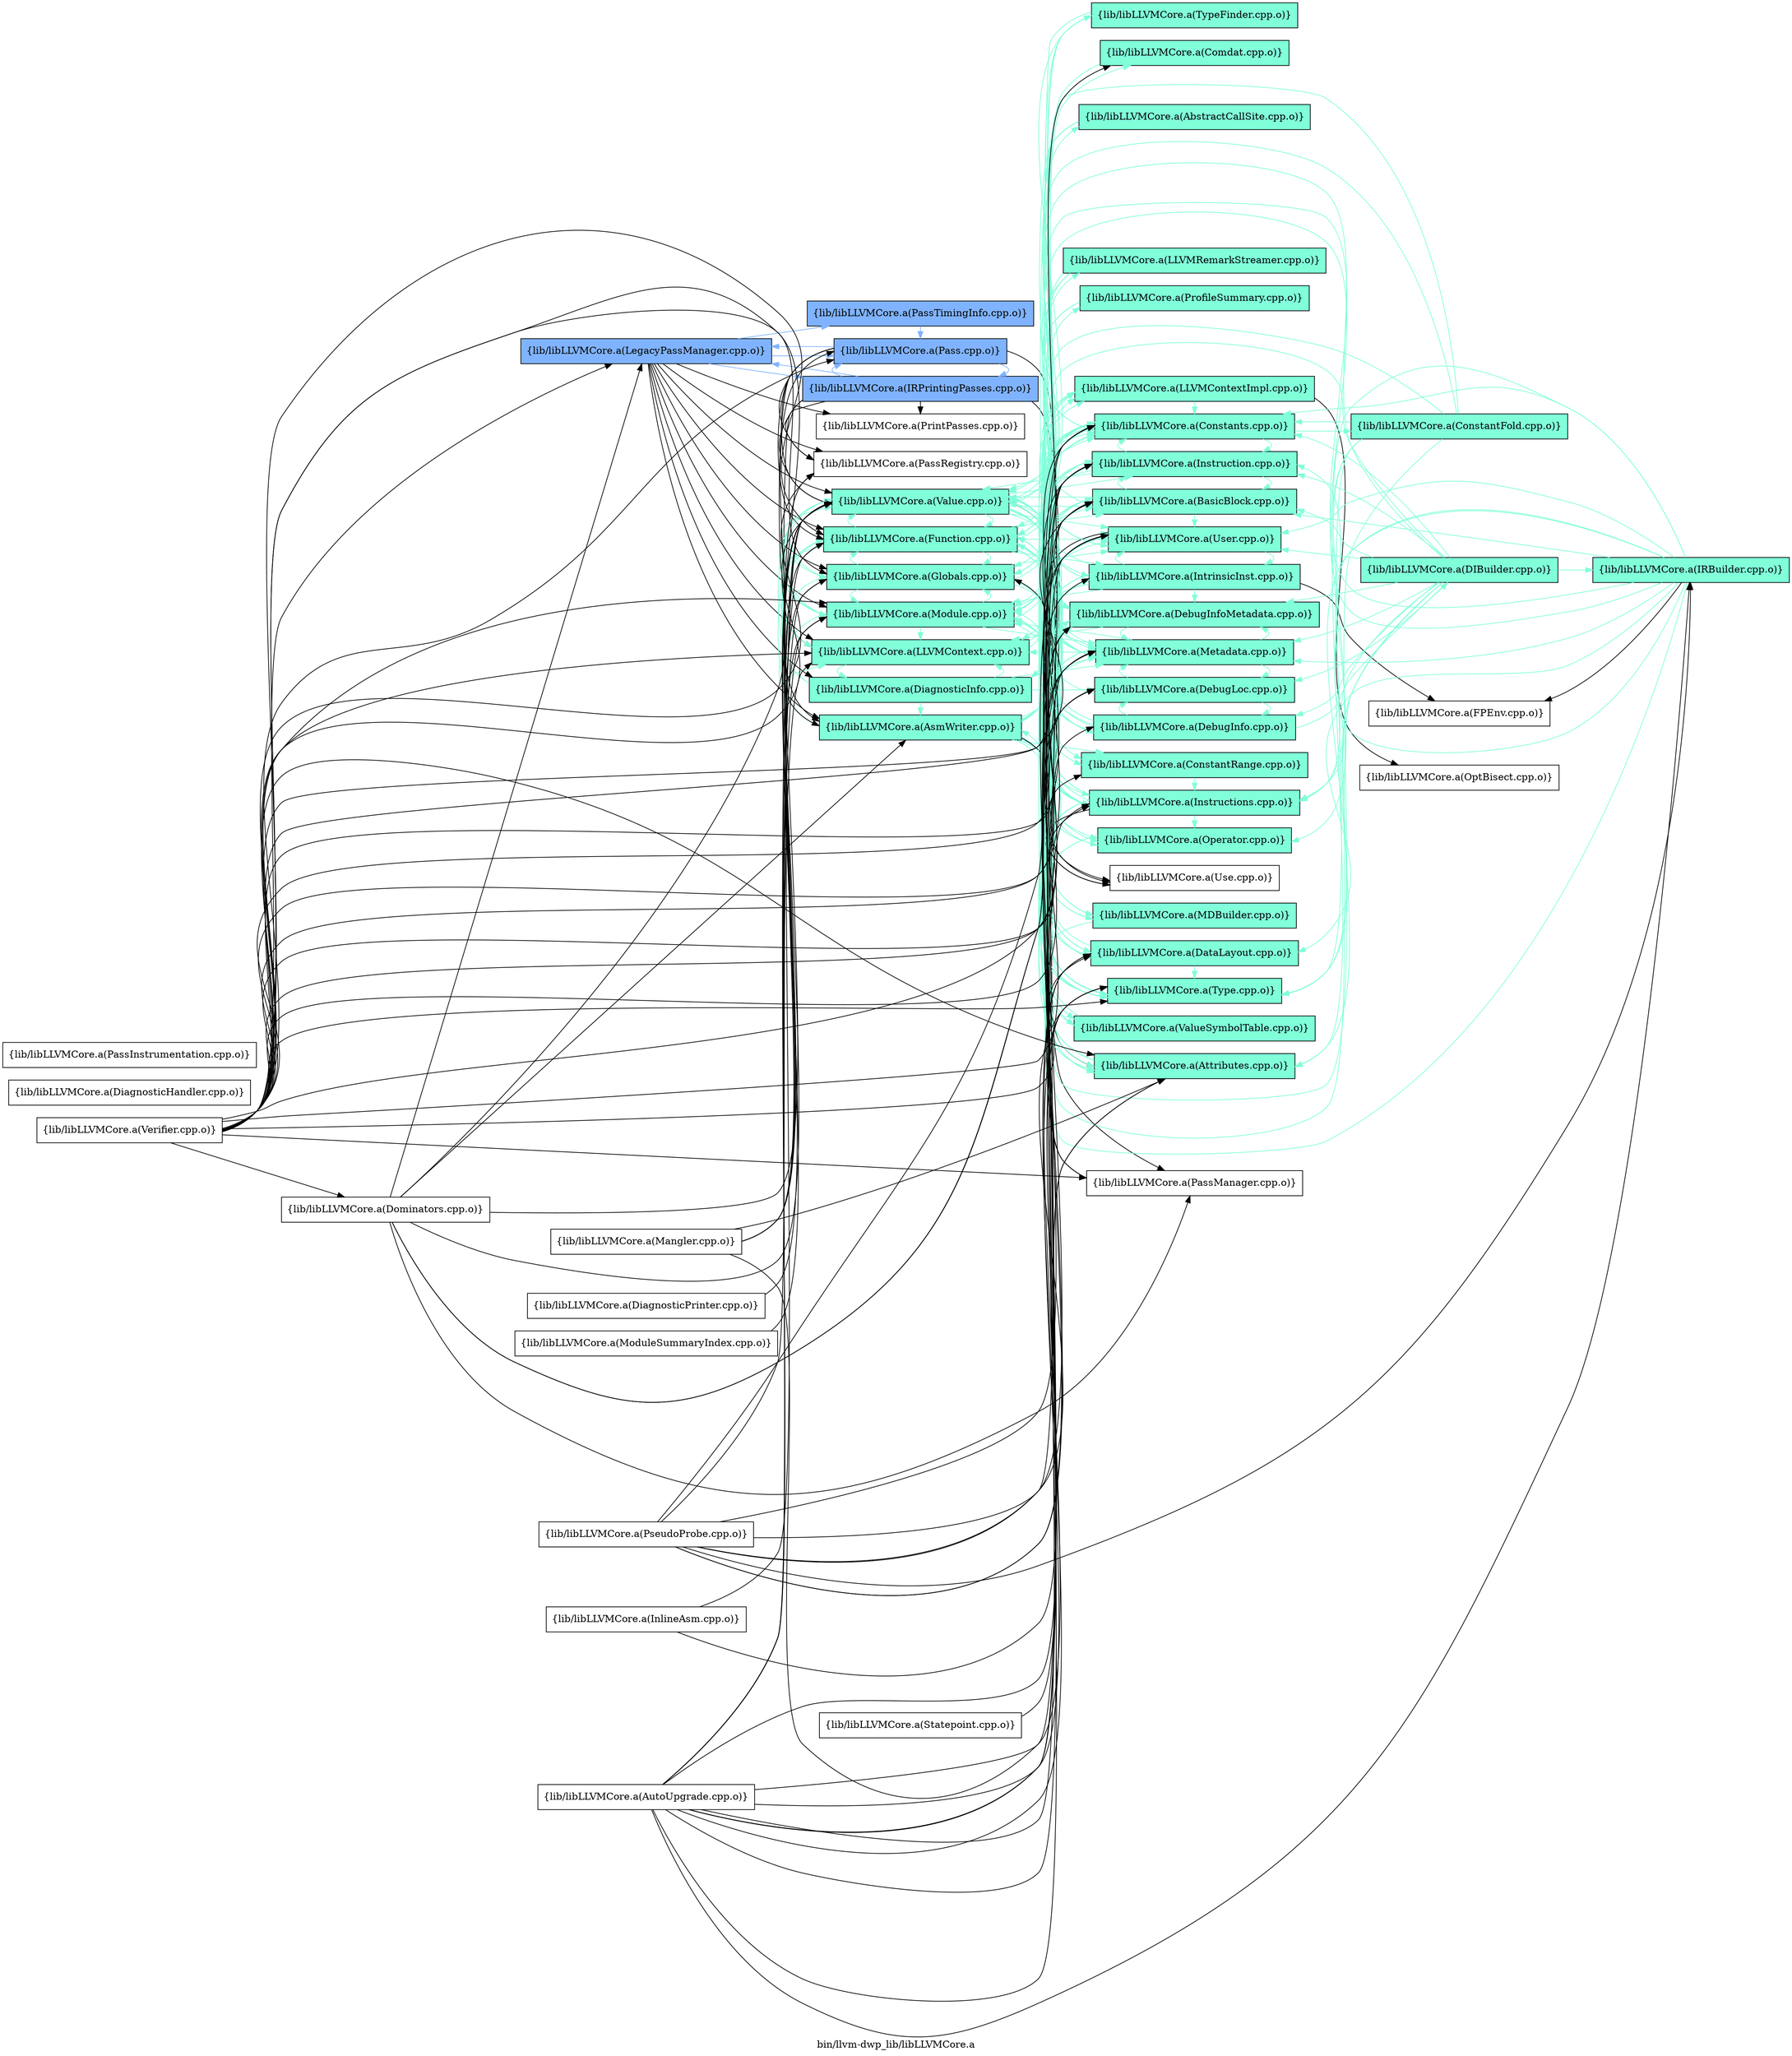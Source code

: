 digraph "bin/llvm-dwp_lib/libLLVMCore.a" {
	label="bin/llvm-dwp_lib/libLLVMCore.a";
	rankdir=LR;
	{ rank=same; Node0x557914d91188;  }
	{ rank=same; Node0x557914d81788; Node0x557914d81dc8; Node0x557914d80388; Node0x557914d7f618; Node0x557914d7e538; Node0x557914d7fe38; Node0x557914d8e4d8; Node0x557914d8e3e8; Node0x557914d8f5b8; Node0x557914d81198; Node0x557914d81878; Node0x557914d8cb38;  }
	{ rank=same; Node0x557914d814b8; Node0x557914d806f8; Node0x557914d8d3a8; Node0x557914d8eca8; Node0x557914d8e528; Node0x557914d81008; Node0x557914d875e8; Node0x557914d86d78; Node0x557914d866e8; Node0x557914d8f0b8; Node0x557914d8d2b8; Node0x557914d8af68; Node0x557914d8ac98; Node0x557914d8b378; Node0x557914d8c598; Node0x557914d82a48; Node0x557914d82548; Node0x557914d81558; Node0x557914d8d218; Node0x557914d8c958; Node0x557914d90b48; Node0x557914d8fce8; Node0x557914d91e58; Node0x557914d847f8; Node0x557914d80888;  }
	{ rank=same; Node0x557914d8e028; Node0x557914d7ebc8; Node0x557914d90738; Node0x557914d90698;  }

	Node0x557914d91188 [shape=record,shape=box,group=2,style=filled,fillcolor="0.600000 0.5 1",label="{lib/libLLVMCore.a(LegacyPassManager.cpp.o)}"];
	Node0x557914d91188 -> Node0x557914d81788;
	Node0x557914d91188 -> Node0x557914d81dc8;
	Node0x557914d91188 -> Node0x557914d80388;
	Node0x557914d91188 -> Node0x557914d7f618;
	Node0x557914d91188 -> Node0x557914d7e538[color="0.600000 0.5 1"];
	Node0x557914d91188 -> Node0x557914d7fe38;
	Node0x557914d91188 -> Node0x557914d8e4d8;
	Node0x557914d91188 -> Node0x557914d8e3e8[color="0.600000 0.5 1"];
	Node0x557914d91188 -> Node0x557914d8f5b8;
	Node0x557914d91188 -> Node0x557914d81198[color="0.600000 0.5 1"];
	Node0x557914d91188 -> Node0x557914d81878;
	Node0x557914d91188 -> Node0x557914d8cb38;
	Node0x557914d8e4d8 [shape=record,shape=box,group=1,style=filled,fillcolor="0.450000 0.5 1",label="{lib/libLLVMCore.a(Module.cpp.o)}"];
	Node0x557914d8e4d8 -> Node0x557914d8d3a8[color="0.450000 0.5 1"];
	Node0x557914d8e4d8 -> Node0x557914d8e528[color="0.450000 0.5 1"];
	Node0x557914d8e4d8 -> Node0x557914d81558[color="0.450000 0.5 1"];
	Node0x557914d8e4d8 -> Node0x557914d80388[color="0.450000 0.5 1"];
	Node0x557914d8e4d8 -> Node0x557914d7f618[color="0.450000 0.5 1"];
	Node0x557914d8e4d8 -> Node0x557914d7fe38[color="0.450000 0.5 1"];
	Node0x557914d8e4d8 -> Node0x557914d8f0b8[color="0.450000 0.5 1"];
	Node0x557914d8e4d8 -> Node0x557914d847f8[color="0.450000 0.5 1"];
	Node0x557914d8e4d8 -> Node0x557914d8af68[color="0.450000 0.5 1"];
	Node0x557914d8e4d8 -> Node0x557914d8ac98[color="0.450000 0.5 1"];
	Node0x557914d8e4d8 -> Node0x557914d8c598[color="0.450000 0.5 1"];
	Node0x557914d8e4d8 -> Node0x557914d8cb38[color="0.450000 0.5 1"];
	Node0x557914d8e4d8 -> Node0x557914d8c958[color="0.450000 0.5 1"];
	Node0x557914d8e3e8 [shape=record,shape=box,group=2,style=filled,fillcolor="0.600000 0.5 1",label="{lib/libLLVMCore.a(Pass.cpp.o)}"];
	Node0x557914d8e3e8 -> Node0x557914d814b8;
	Node0x557914d8e3e8 -> Node0x557914d80388;
	Node0x557914d8e3e8 -> Node0x557914d7e538[color="0.600000 0.5 1"];
	Node0x557914d8e3e8 -> Node0x557914d7fe38;
	Node0x557914d8e3e8 -> Node0x557914d91188[color="0.600000 0.5 1"];
	Node0x557914d8e3e8 -> Node0x557914d8f5b8;
	Node0x557914d8e3e8 -> Node0x557914d8cb38;
	Node0x557914d8cb38 [shape=record,shape=box,group=1,style=filled,fillcolor="0.450000 0.5 1",label="{lib/libLLVMCore.a(Value.cpp.o)}"];
	Node0x557914d8cb38 -> Node0x557914d814b8[color="0.450000 0.5 1"];
	Node0x557914d8cb38 -> Node0x557914d806f8[color="0.450000 0.5 1"];
	Node0x557914d8cb38 -> Node0x557914d8e528[color="0.450000 0.5 1"];
	Node0x557914d8cb38 -> Node0x557914d81558[color="0.450000 0.5 1"];
	Node0x557914d8cb38 -> Node0x557914d80888[color="0.450000 0.5 1"];
	Node0x557914d8cb38 -> Node0x557914d80388[color="0.450000 0.5 1"];
	Node0x557914d8cb38 -> Node0x557914d7f618[color="0.450000 0.5 1"];
	Node0x557914d8cb38 -> Node0x557914d875e8[color="0.450000 0.5 1"];
	Node0x557914d8cb38 -> Node0x557914d86d78[color="0.450000 0.5 1"];
	Node0x557914d8cb38 -> Node0x557914d866e8[color="0.450000 0.5 1"];
	Node0x557914d8cb38 -> Node0x557914d7fe38[color="0.450000 0.5 1"];
	Node0x557914d8cb38 -> Node0x557914d8fce8[color="0.450000 0.5 1"];
	Node0x557914d8cb38 -> Node0x557914d8f0b8[color="0.450000 0.5 1"];
	Node0x557914d8cb38 -> Node0x557914d8d2b8[color="0.450000 0.5 1"];
	Node0x557914d8cb38 -> Node0x557914d8af68[color="0.450000 0.5 1"];
	Node0x557914d8cb38 -> Node0x557914d8b378;
	Node0x557914d8cb38 -> Node0x557914d8c598[color="0.450000 0.5 1"];
	Node0x557914d8cb38 -> Node0x557914d8c958[color="0.450000 0.5 1"];
	Node0x557914d814b8 [shape=record,shape=box,group=1,style=filled,fillcolor="0.450000 0.5 1",label="{lib/libLLVMCore.a(Attributes.cpp.o)}"];
	Node0x557914d814b8 -> Node0x557914d81788[color="0.450000 0.5 1"];
	Node0x557914d814b8 -> Node0x557914d80388[color="0.450000 0.5 1"];
	Node0x557914d8e528 [shape=record,shape=box,group=1,style=filled,fillcolor="0.450000 0.5 1",label="{lib/libLLVMCore.a(Constants.cpp.o)}"];
	Node0x557914d8e528 -> Node0x557914d8e028[color="0.450000 0.5 1"];
	Node0x557914d8e528 -> Node0x557914d80388[color="0.450000 0.5 1"];
	Node0x557914d8e528 -> Node0x557914d7f618[color="0.450000 0.5 1"];
	Node0x557914d8e528 -> Node0x557914d875e8[color="0.450000 0.5 1"];
	Node0x557914d8e528 -> Node0x557914d86d78[color="0.450000 0.5 1"];
	Node0x557914d8e528 -> Node0x557914d8d2b8[color="0.450000 0.5 1"];
	Node0x557914d8e528 -> Node0x557914d8af68[color="0.450000 0.5 1"];
	Node0x557914d8e528 -> Node0x557914d8c598[color="0.450000 0.5 1"];
	Node0x557914d8e528 -> Node0x557914d8cb38[color="0.450000 0.5 1"];
	Node0x557914d8d5d8 [shape=record,shape=box,group=0,label="{lib/libLLVMCore.a(Mangler.cpp.o)}"];
	Node0x557914d8d5d8 -> Node0x557914d814b8;
	Node0x557914d8d5d8 -> Node0x557914d81558;
	Node0x557914d8d5d8 -> Node0x557914d80388;
	Node0x557914d8d5d8 -> Node0x557914d7f618;
	Node0x557914d8d5d8 -> Node0x557914d8e4d8;
	Node0x557914d8d5d8 -> Node0x557914d8cb38;
	Node0x557914d8f0b8 [shape=record,shape=box,group=1,style=filled,fillcolor="0.450000 0.5 1",label="{lib/libLLVMCore.a(Metadata.cpp.o)}"];
	Node0x557914d8f0b8 -> Node0x557914d8eca8[color="0.450000 0.5 1"];
	Node0x557914d8f0b8 -> Node0x557914d8e528[color="0.450000 0.5 1"];
	Node0x557914d8f0b8 -> Node0x557914d81008[color="0.450000 0.5 1"];
	Node0x557914d8f0b8 -> Node0x557914d82a48[color="0.450000 0.5 1"];
	Node0x557914d8f0b8 -> Node0x557914d7fe38[color="0.450000 0.5 1"];
	Node0x557914d8f0b8 -> Node0x557914d8fce8[color="0.450000 0.5 1"];
	Node0x557914d8f0b8 -> Node0x557914d8e4d8[color="0.450000 0.5 1"];
	Node0x557914d8f0b8 -> Node0x557914d8af68[color="0.450000 0.5 1"];
	Node0x557914d8f0b8 -> Node0x557914d8cb38[color="0.450000 0.5 1"];
	Node0x557914d81558 [shape=record,shape=box,group=1,style=filled,fillcolor="0.450000 0.5 1",label="{lib/libLLVMCore.a(DataLayout.cpp.o)}"];
	Node0x557914d81558 -> Node0x557914d7f618[color="0.450000 0.5 1"];
	Node0x557914d81558 -> Node0x557914d8e4d8[color="0.450000 0.5 1"];
	Node0x557914d81558 -> Node0x557914d8af68[color="0.450000 0.5 1"];
	Node0x557914d81dc8 [shape=record,shape=box,group=1,style=filled,fillcolor="0.450000 0.5 1",label="{lib/libLLVMCore.a(DiagnosticInfo.cpp.o)}"];
	Node0x557914d81dc8 -> Node0x557914d81788[color="0.450000 0.5 1"];
	Node0x557914d81dc8 -> Node0x557914d82a48[color="0.450000 0.5 1"];
	Node0x557914d81dc8 -> Node0x557914d80388[color="0.450000 0.5 1"];
	Node0x557914d81dc8 -> Node0x557914d875e8[color="0.450000 0.5 1"];
	Node0x557914d81dc8 -> Node0x557914d7fe38[color="0.450000 0.5 1"];
	Node0x557914d81dc8 -> Node0x557914d8f0b8[color="0.450000 0.5 1"];
	Node0x557914d81dc8 -> Node0x557914d8cb38[color="0.450000 0.5 1"];
	Node0x557914d80388 [shape=record,shape=box,group=1,style=filled,fillcolor="0.450000 0.5 1",label="{lib/libLLVMCore.a(Function.cpp.o)}"];
	Node0x557914d80388 -> Node0x557914d82548[color="0.450000 0.5 1"];
	Node0x557914d80388 -> Node0x557914d814b8[color="0.450000 0.5 1"];
	Node0x557914d80388 -> Node0x557914d806f8[color="0.450000 0.5 1"];
	Node0x557914d80388 -> Node0x557914d8e528[color="0.450000 0.5 1"];
	Node0x557914d80388 -> Node0x557914d81558[color="0.450000 0.5 1"];
	Node0x557914d80388 -> Node0x557914d7f618[color="0.450000 0.5 1"];
	Node0x557914d80388 -> Node0x557914d86d78[color="0.450000 0.5 1"];
	Node0x557914d80388 -> Node0x557914d866e8[color="0.450000 0.5 1"];
	Node0x557914d80388 -> Node0x557914d7fe38[color="0.450000 0.5 1"];
	Node0x557914d80388 -> Node0x557914d8d218[color="0.450000 0.5 1"];
	Node0x557914d80388 -> Node0x557914d8f0b8[color="0.450000 0.5 1"];
	Node0x557914d80388 -> Node0x557914d8e4d8[color="0.450000 0.5 1"];
	Node0x557914d80388 -> Node0x557914d8af68[color="0.450000 0.5 1"];
	Node0x557914d80388 -> Node0x557914d8c598[color="0.450000 0.5 1"];
	Node0x557914d80388 -> Node0x557914d8cb38[color="0.450000 0.5 1"];
	Node0x557914d80388 -> Node0x557914d8c958[color="0.450000 0.5 1"];
	Node0x557914d7f618 [shape=record,shape=box,group=1,style=filled,fillcolor="0.450000 0.5 1",label="{lib/libLLVMCore.a(Globals.cpp.o)}"];
	Node0x557914d7f618 -> Node0x557914d8eca8[color="0.450000 0.5 1"];
	Node0x557914d7f618 -> Node0x557914d8e528[color="0.450000 0.5 1"];
	Node0x557914d7f618 -> Node0x557914d80388[color="0.450000 0.5 1"];
	Node0x557914d7f618 -> Node0x557914d8f0b8[color="0.450000 0.5 1"];
	Node0x557914d7f618 -> Node0x557914d8e4d8[color="0.450000 0.5 1"];
	Node0x557914d7f618 -> Node0x557914d8af68[color="0.450000 0.5 1"];
	Node0x557914d7f618 -> Node0x557914d8c598[color="0.450000 0.5 1"];
	Node0x557914d7f618 -> Node0x557914d8cb38[color="0.450000 0.5 1"];
	Node0x557914d7f2f8 [shape=record,shape=box,group=1,style=filled,fillcolor="0.450000 0.5 1",label="{lib/libLLVMCore.a(IRBuilder.cpp.o)}"];
	Node0x557914d7f2f8 -> Node0x557914d814b8[color="0.450000 0.5 1"];
	Node0x557914d7f2f8 -> Node0x557914d806f8[color="0.450000 0.5 1"];
	Node0x557914d7f2f8 -> Node0x557914d8e528[color="0.450000 0.5 1"];
	Node0x557914d7f2f8 -> Node0x557914d81558[color="0.450000 0.5 1"];
	Node0x557914d7f2f8 -> Node0x557914d80388[color="0.450000 0.5 1"];
	Node0x557914d7f2f8 -> Node0x557914d7f618[color="0.450000 0.5 1"];
	Node0x557914d7f2f8 -> Node0x557914d7ebc8;
	Node0x557914d7f2f8 -> Node0x557914d875e8[color="0.450000 0.5 1"];
	Node0x557914d7f2f8 -> Node0x557914d86d78[color="0.450000 0.5 1"];
	Node0x557914d7f2f8 -> Node0x557914d8f0b8[color="0.450000 0.5 1"];
	Node0x557914d7f2f8 -> Node0x557914d8af68[color="0.450000 0.5 1"];
	Node0x557914d7f2f8 -> Node0x557914d8c598[color="0.450000 0.5 1"];
	Node0x557914d7f2f8 -> Node0x557914d8cb38[color="0.450000 0.5 1"];
	Node0x557914d87d68 [shape=record,shape=box,group=0,label="{lib/libLLVMCore.a(InlineAsm.cpp.o)}"];
	Node0x557914d87d68 -> Node0x557914d8af68;
	Node0x557914d87d68 -> Node0x557914d8cb38;
	Node0x557914d875e8 [shape=record,shape=box,group=1,style=filled,fillcolor="0.450000 0.5 1",label="{lib/libLLVMCore.a(Instruction.cpp.o)}"];
	Node0x557914d875e8 -> Node0x557914d814b8[color="0.450000 0.5 1"];
	Node0x557914d875e8 -> Node0x557914d806f8[color="0.450000 0.5 1"];
	Node0x557914d875e8 -> Node0x557914d8e528[color="0.450000 0.5 1"];
	Node0x557914d875e8 -> Node0x557914d86d78[color="0.450000 0.5 1"];
	Node0x557914d875e8 -> Node0x557914d8f0b8[color="0.450000 0.5 1"];
	Node0x557914d875e8 -> Node0x557914d8c598[color="0.450000 0.5 1"];
	Node0x557914d875e8 -> Node0x557914d8cb38[color="0.450000 0.5 1"];
	Node0x557914d86d78 [shape=record,shape=box,group=1,style=filled,fillcolor="0.450000 0.5 1",label="{lib/libLLVMCore.a(Instructions.cpp.o)}"];
	Node0x557914d86d78 -> Node0x557914d814b8[color="0.450000 0.5 1"];
	Node0x557914d86d78 -> Node0x557914d806f8[color="0.450000 0.5 1"];
	Node0x557914d86d78 -> Node0x557914d8e528[color="0.450000 0.5 1"];
	Node0x557914d86d78 -> Node0x557914d81558[color="0.450000 0.5 1"];
	Node0x557914d86d78 -> Node0x557914d80388[color="0.450000 0.5 1"];
	Node0x557914d86d78 -> Node0x557914d875e8[color="0.450000 0.5 1"];
	Node0x557914d86d78 -> Node0x557914d8fce8[color="0.450000 0.5 1"];
	Node0x557914d86d78 -> Node0x557914d8d218[color="0.450000 0.5 1"];
	Node0x557914d86d78 -> Node0x557914d8f0b8[color="0.450000 0.5 1"];
	Node0x557914d86d78 -> Node0x557914d8e4d8[color="0.450000 0.5 1"];
	Node0x557914d86d78 -> Node0x557914d8d2b8[color="0.450000 0.5 1"];
	Node0x557914d86d78 -> Node0x557914d8af68[color="0.450000 0.5 1"];
	Node0x557914d86d78 -> Node0x557914d8b378;
	Node0x557914d86d78 -> Node0x557914d8c598[color="0.450000 0.5 1"];
	Node0x557914d86d78 -> Node0x557914d8cb38[color="0.450000 0.5 1"];
	Node0x557914d7fe38 [shape=record,shape=box,group=1,style=filled,fillcolor="0.450000 0.5 1",label="{lib/libLLVMCore.a(LLVMContext.cpp.o)}"];
	Node0x557914d7fe38 -> Node0x557914d81dc8[color="0.450000 0.5 1"];
	Node0x557914d7fe38 -> Node0x557914d8fce8[color="0.450000 0.5 1"];
	Node0x557914d7fe38 -> Node0x557914d91e58[color="0.450000 0.5 1"];
	Node0x557914d8af68 [shape=record,shape=box,group=1,style=filled,fillcolor="0.450000 0.5 1",label="{lib/libLLVMCore.a(Type.cpp.o)}"];
	Node0x557914d8af68 -> Node0x557914d8e528[color="0.450000 0.5 1"];
	Node0x557914d8c598 [shape=record,shape=box,group=1,style=filled,fillcolor="0.450000 0.5 1",label="{lib/libLLVMCore.a(User.cpp.o)}"];
	Node0x557914d8c598 -> Node0x557914d866e8[color="0.450000 0.5 1"];
	Node0x557914d8c598 -> Node0x557914d8b378;
	Node0x557914d806f8 [shape=record,shape=box,group=1,style=filled,fillcolor="0.450000 0.5 1",label="{lib/libLLVMCore.a(BasicBlock.cpp.o)}"];
	Node0x557914d806f8 -> Node0x557914d8e528[color="0.450000 0.5 1"];
	Node0x557914d806f8 -> Node0x557914d875e8[color="0.450000 0.5 1"];
	Node0x557914d806f8 -> Node0x557914d86d78[color="0.450000 0.5 1"];
	Node0x557914d806f8 -> Node0x557914d8f0b8[color="0.450000 0.5 1"];
	Node0x557914d806f8 -> Node0x557914d8af68[color="0.450000 0.5 1"];
	Node0x557914d806f8 -> Node0x557914d8c598[color="0.450000 0.5 1"];
	Node0x557914d806f8 -> Node0x557914d8cb38[color="0.450000 0.5 1"];
	Node0x557914d806f8 -> Node0x557914d8c958[color="0.450000 0.5 1"];
	Node0x557914d866e8 [shape=record,shape=box,group=1,style=filled,fillcolor="0.450000 0.5 1",label="{lib/libLLVMCore.a(IntrinsicInst.cpp.o)}"];
	Node0x557914d866e8 -> Node0x557914d806f8[color="0.450000 0.5 1"];
	Node0x557914d866e8 -> Node0x557914d8e528[color="0.450000 0.5 1"];
	Node0x557914d866e8 -> Node0x557914d81558[color="0.450000 0.5 1"];
	Node0x557914d866e8 -> Node0x557914d81008[color="0.450000 0.5 1"];
	Node0x557914d866e8 -> Node0x557914d7ebc8;
	Node0x557914d866e8 -> Node0x557914d875e8[color="0.450000 0.5 1"];
	Node0x557914d866e8 -> Node0x557914d86d78[color="0.450000 0.5 1"];
	Node0x557914d866e8 -> Node0x557914d8f0b8[color="0.450000 0.5 1"];
	Node0x557914d866e8 -> Node0x557914d8e4d8[color="0.450000 0.5 1"];
	Node0x557914d866e8 -> Node0x557914d8af68[color="0.450000 0.5 1"];
	Node0x557914d866e8 -> Node0x557914d8c598[color="0.450000 0.5 1"];
	Node0x557914d866e8 -> Node0x557914d8cb38[color="0.450000 0.5 1"];
	Node0x557914d8d2b8 [shape=record,shape=box,group=1,style=filled,fillcolor="0.450000 0.5 1",label="{lib/libLLVMCore.a(Operator.cpp.o)}"];
	Node0x557914d8d2b8 -> Node0x557914d8e528[color="0.450000 0.5 1"];
	Node0x557914d8d2b8 -> Node0x557914d81558[color="0.450000 0.5 1"];
	Node0x557914d8d2b8 -> Node0x557914d8af68[color="0.450000 0.5 1"];
	Node0x557914d81008 [shape=record,shape=box,group=1,style=filled,fillcolor="0.450000 0.5 1",label="{lib/libLLVMCore.a(DebugInfoMetadata.cpp.o)}"];
	Node0x557914d81008 -> Node0x557914d8e528[color="0.450000 0.5 1"];
	Node0x557914d81008 -> Node0x557914d7fe38[color="0.450000 0.5 1"];
	Node0x557914d81008 -> Node0x557914d8fce8[color="0.450000 0.5 1"];
	Node0x557914d81008 -> Node0x557914d8f0b8[color="0.450000 0.5 1"];
	Node0x557914d81008 -> Node0x557914d8af68[color="0.450000 0.5 1"];
	Node0x557914d8eca8 [shape=record,shape=box,group=1,style=filled,fillcolor="0.450000 0.5 1",label="{lib/libLLVMCore.a(ConstantRange.cpp.o)}"];
	Node0x557914d8eca8 -> Node0x557914d86d78[color="0.450000 0.5 1"];
	Node0x557914d8f5b8 [shape=record,shape=box,group=0,label="{lib/libLLVMCore.a(PassRegistry.cpp.o)}"];
	Node0x557914d82a48 [shape=record,shape=box,group=1,style=filled,fillcolor="0.450000 0.5 1",label="{lib/libLLVMCore.a(DebugLoc.cpp.o)}"];
	Node0x557914d82a48 -> Node0x557914d80888[color="0.450000 0.5 1"];
	Node0x557914d82a48 -> Node0x557914d81008[color="0.450000 0.5 1"];
	Node0x557914d82a48 -> Node0x557914d8f0b8[color="0.450000 0.5 1"];
	Node0x557914d81148 [shape=record,shape=box,group=0,label="{lib/libLLVMCore.a(Dominators.cpp.o)}"];
	Node0x557914d81148 -> Node0x557914d81788;
	Node0x557914d81148 -> Node0x557914d806f8;
	Node0x557914d81148 -> Node0x557914d875e8;
	Node0x557914d81148 -> Node0x557914d91188;
	Node0x557914d81148 -> Node0x557914d8e3e8;
	Node0x557914d81148 -> Node0x557914d90b48;
	Node0x557914d81148 -> Node0x557914d8f5b8;
	Node0x557914d81148 -> Node0x557914d8cb38;
	Node0x557914d8b378 [shape=record,shape=box,group=0,label="{lib/libLLVMCore.a(Use.cpp.o)}"];
	Node0x557914d81788 [shape=record,shape=box,group=1,style=filled,fillcolor="0.450000 0.5 1",label="{lib/libLLVMCore.a(AsmWriter.cpp.o)}"];
	Node0x557914d81788 -> Node0x557914d814b8[color="0.450000 0.5 1"];
	Node0x557914d81788 -> Node0x557914d806f8[color="0.450000 0.5 1"];
	Node0x557914d81788 -> Node0x557914d8d3a8[color="0.450000 0.5 1"];
	Node0x557914d81788 -> Node0x557914d8eca8[color="0.450000 0.5 1"];
	Node0x557914d81788 -> Node0x557914d8e528[color="0.450000 0.5 1"];
	Node0x557914d81788 -> Node0x557914d81008[color="0.450000 0.5 1"];
	Node0x557914d81788 -> Node0x557914d80388[color="0.450000 0.5 1"];
	Node0x557914d81788 -> Node0x557914d7f618[color="0.450000 0.5 1"];
	Node0x557914d81788 -> Node0x557914d875e8[color="0.450000 0.5 1"];
	Node0x557914d81788 -> Node0x557914d86d78[color="0.450000 0.5 1"];
	Node0x557914d81788 -> Node0x557914d866e8[color="0.450000 0.5 1"];
	Node0x557914d81788 -> Node0x557914d7fe38[color="0.450000 0.5 1"];
	Node0x557914d81788 -> Node0x557914d8f0b8[color="0.450000 0.5 1"];
	Node0x557914d81788 -> Node0x557914d8e4d8[color="0.450000 0.5 1"];
	Node0x557914d81788 -> Node0x557914d8d2b8[color="0.450000 0.5 1"];
	Node0x557914d81788 -> Node0x557914d8af68[color="0.450000 0.5 1"];
	Node0x557914d81788 -> Node0x557914d8ac98[color="0.450000 0.5 1"];
	Node0x557914d81788 -> Node0x557914d8b378;
	Node0x557914d81788 -> Node0x557914d8c598[color="0.450000 0.5 1"];
	Node0x557914d81788 -> Node0x557914d8cb38[color="0.450000 0.5 1"];
	Node0x557914d8d3a8 [shape=record,shape=box,group=1,style=filled,fillcolor="0.450000 0.5 1",label="{lib/libLLVMCore.a(Comdat.cpp.o)}"];
	Node0x557914d8d3a8 -> Node0x557914d8e4d8[color="0.450000 0.5 1"];
	Node0x557914d81198 [shape=record,shape=box,group=2,style=filled,fillcolor="0.600000 0.5 1",label="{lib/libLLVMCore.a(PassTimingInfo.cpp.o)}"];
	Node0x557914d81198 -> Node0x557914d8e3e8[color="0.600000 0.5 1"];
	Node0x557914d80888 [shape=record,shape=box,group=1,style=filled,fillcolor="0.450000 0.5 1",label="{lib/libLLVMCore.a(DebugInfo.cpp.o)}"];
	Node0x557914d80888 -> Node0x557914d90698[color="0.450000 0.5 1"];
	Node0x557914d80888 -> Node0x557914d81008[color="0.450000 0.5 1"];
	Node0x557914d80888 -> Node0x557914d82a48[color="0.450000 0.5 1"];
	Node0x557914d80888 -> Node0x557914d80388[color="0.450000 0.5 1"];
	Node0x557914d80888 -> Node0x557914d875e8[color="0.450000 0.5 1"];
	Node0x557914d80888 -> Node0x557914d8f0b8[color="0.450000 0.5 1"];
	Node0x557914d80888 -> Node0x557914d8e4d8[color="0.450000 0.5 1"];
	Node0x557914d80888 -> Node0x557914d8cb38[color="0.450000 0.5 1"];
	Node0x557914d857e8 [shape=record,shape=box,group=0,label="{lib/libLLVMCore.a(Statepoint.cpp.o)}"];
	Node0x557914d857e8 -> Node0x557914d814b8;
	Node0x557914d81878 [shape=record,shape=box,group=0,label="{lib/libLLVMCore.a(PrintPasses.cpp.o)}"];
	Node0x557914d8d218 [shape=record,shape=box,group=1,style=filled,fillcolor="0.450000 0.5 1",label="{lib/libLLVMCore.a(MDBuilder.cpp.o)}"];
	Node0x557914d8d218 -> Node0x557914d8e528[color="0.450000 0.5 1"];
	Node0x557914d8d218 -> Node0x557914d8f0b8[color="0.450000 0.5 1"];
	Node0x557914d8d218 -> Node0x557914d8af68[color="0.450000 0.5 1"];
	Node0x557914d8d218 -> Node0x557914d8cb38[color="0.450000 0.5 1"];
	Node0x557914d7e538 [shape=record,shape=box,group=2,style=filled,fillcolor="0.600000 0.5 1",label="{lib/libLLVMCore.a(IRPrintingPasses.cpp.o)}"];
	Node0x557914d7e538 -> Node0x557914d81788;
	Node0x557914d7e538 -> Node0x557914d91188[color="0.600000 0.5 1"];
	Node0x557914d7e538 -> Node0x557914d8e3e8[color="0.600000 0.5 1"];
	Node0x557914d7e538 -> Node0x557914d90b48;
	Node0x557914d7e538 -> Node0x557914d8f5b8;
	Node0x557914d7e538 -> Node0x557914d81878;
	Node0x557914d7e538 -> Node0x557914d8cb38;
	Node0x557914d882b8 [shape=record,shape=box,group=0,label="{lib/libLLVMCore.a(Verifier.cpp.o)}"];
	Node0x557914d882b8 -> Node0x557914d81788;
	Node0x557914d882b8 -> Node0x557914d814b8;
	Node0x557914d882b8 -> Node0x557914d806f8;
	Node0x557914d882b8 -> Node0x557914d8d3a8;
	Node0x557914d882b8 -> Node0x557914d8eca8;
	Node0x557914d882b8 -> Node0x557914d8e528;
	Node0x557914d882b8 -> Node0x557914d81558;
	Node0x557914d882b8 -> Node0x557914d81008;
	Node0x557914d882b8 -> Node0x557914d82a48;
	Node0x557914d882b8 -> Node0x557914d81148;
	Node0x557914d882b8 -> Node0x557914d80388;
	Node0x557914d882b8 -> Node0x557914d7f618;
	Node0x557914d882b8 -> Node0x557914d875e8;
	Node0x557914d882b8 -> Node0x557914d86d78;
	Node0x557914d882b8 -> Node0x557914d866e8;
	Node0x557914d882b8 -> Node0x557914d7fe38;
	Node0x557914d882b8 -> Node0x557914d91188;
	Node0x557914d882b8 -> Node0x557914d8f0b8;
	Node0x557914d882b8 -> Node0x557914d8e4d8;
	Node0x557914d882b8 -> Node0x557914d8e3e8;
	Node0x557914d882b8 -> Node0x557914d90b48;
	Node0x557914d882b8 -> Node0x557914d8f5b8;
	Node0x557914d882b8 -> Node0x557914d8af68;
	Node0x557914d882b8 -> Node0x557914d8c598;
	Node0x557914d882b8 -> Node0x557914d8cb38;
	Node0x557914d90b48 [shape=record,shape=box,group=0,label="{lib/libLLVMCore.a(PassManager.cpp.o)}"];
	Node0x557914d90b48 -> Node0x557914d7f618;
	Node0x557914d90b48 -> Node0x557914d8cb38;
	Node0x557914d90698 [shape=record,shape=box,group=1,style=filled,fillcolor="0.450000 0.5 1",label="{lib/libLLVMCore.a(DIBuilder.cpp.o)}"];
	Node0x557914d90698 -> Node0x557914d814b8[color="0.450000 0.5 1"];
	Node0x557914d90698 -> Node0x557914d806f8[color="0.450000 0.5 1"];
	Node0x557914d90698 -> Node0x557914d8e528[color="0.450000 0.5 1"];
	Node0x557914d90698 -> Node0x557914d80888[color="0.450000 0.5 1"];
	Node0x557914d90698 -> Node0x557914d81008[color="0.450000 0.5 1"];
	Node0x557914d90698 -> Node0x557914d82a48[color="0.450000 0.5 1"];
	Node0x557914d90698 -> Node0x557914d80388[color="0.450000 0.5 1"];
	Node0x557914d90698 -> Node0x557914d7f2f8[color="0.450000 0.5 1"];
	Node0x557914d90698 -> Node0x557914d875e8[color="0.450000 0.5 1"];
	Node0x557914d90698 -> Node0x557914d86d78[color="0.450000 0.5 1"];
	Node0x557914d90698 -> Node0x557914d8f0b8[color="0.450000 0.5 1"];
	Node0x557914d90698 -> Node0x557914d8e4d8[color="0.450000 0.5 1"];
	Node0x557914d90698 -> Node0x557914d8af68[color="0.450000 0.5 1"];
	Node0x557914d90698 -> Node0x557914d8c598[color="0.450000 0.5 1"];
	Node0x557914d90698 -> Node0x557914d8cb38[color="0.450000 0.5 1"];
	Node0x557914d84b68 [shape=record,shape=box,group=0,label="{lib/libLLVMCore.a(PseudoProbe.cpp.o)}"];
	Node0x557914d84b68 -> Node0x557914d8e528;
	Node0x557914d84b68 -> Node0x557914d81008;
	Node0x557914d84b68 -> Node0x557914d82a48;
	Node0x557914d84b68 -> Node0x557914d7f2f8;
	Node0x557914d84b68 -> Node0x557914d875e8;
	Node0x557914d84b68 -> Node0x557914d8f0b8;
	Node0x557914d84b68 -> Node0x557914d8af68;
	Node0x557914d84b68 -> Node0x557914d8c598;
	Node0x557914d84b68 -> Node0x557914d8cb38;
	Node0x557914d82548 [shape=record,shape=box,group=1,style=filled,fillcolor="0.450000 0.5 1",label="{lib/libLLVMCore.a(AbstractCallSite.cpp.o)}"];
	Node0x557914d82548 -> Node0x557914d8e528[color="0.450000 0.5 1"];
	Node0x557914d82548 -> Node0x557914d86d78[color="0.450000 0.5 1"];
	Node0x557914d82548 -> Node0x557914d8f0b8[color="0.450000 0.5 1"];
	Node0x557914d82548 -> Node0x557914d8c598[color="0.450000 0.5 1"];
	Node0x557914d8e028 [shape=record,shape=box,group=1,style=filled,fillcolor="0.450000 0.5 1",label="{lib/libLLVMCore.a(ConstantFold.cpp.o)}"];
	Node0x557914d8e028 -> Node0x557914d8e528[color="0.450000 0.5 1"];
	Node0x557914d8e028 -> Node0x557914d80388[color="0.450000 0.5 1"];
	Node0x557914d8e028 -> Node0x557914d7f618[color="0.450000 0.5 1"];
	Node0x557914d8e028 -> Node0x557914d86d78[color="0.450000 0.5 1"];
	Node0x557914d8e028 -> Node0x557914d8e4d8[color="0.450000 0.5 1"];
	Node0x557914d8e028 -> Node0x557914d8d2b8[color="0.450000 0.5 1"];
	Node0x557914d8e028 -> Node0x557914d8af68[color="0.450000 0.5 1"];
	Node0x557914d8e028 -> Node0x557914d8cb38[color="0.450000 0.5 1"];
	Node0x557914d847f8 [shape=record,shape=box,group=1,style=filled,fillcolor="0.450000 0.5 1",label="{lib/libLLVMCore.a(ProfileSummary.cpp.o)}"];
	Node0x557914d847f8 -> Node0x557914d8e528[color="0.450000 0.5 1"];
	Node0x557914d847f8 -> Node0x557914d8f0b8[color="0.450000 0.5 1"];
	Node0x557914d847f8 -> Node0x557914d8af68[color="0.450000 0.5 1"];
	Node0x557914d8ac98 [shape=record,shape=box,group=1,style=filled,fillcolor="0.450000 0.5 1",label="{lib/libLLVMCore.a(TypeFinder.cpp.o)}"];
	Node0x557914d8ac98 -> Node0x557914d80388[color="0.450000 0.5 1"];
	Node0x557914d8ac98 -> Node0x557914d7f618[color="0.450000 0.5 1"];
	Node0x557914d8ac98 -> Node0x557914d8f0b8[color="0.450000 0.5 1"];
	Node0x557914d809c8 [shape=record,shape=box,group=0,label="{lib/libLLVMCore.a(AutoUpgrade.cpp.o)}"];
	Node0x557914d809c8 -> Node0x557914d814b8;
	Node0x557914d809c8 -> Node0x557914d806f8;
	Node0x557914d809c8 -> Node0x557914d8e528;
	Node0x557914d809c8 -> Node0x557914d81558;
	Node0x557914d809c8 -> Node0x557914d80888;
	Node0x557914d809c8 -> Node0x557914d80388;
	Node0x557914d809c8 -> Node0x557914d7f618;
	Node0x557914d809c8 -> Node0x557914d7f2f8;
	Node0x557914d809c8 -> Node0x557914d875e8;
	Node0x557914d809c8 -> Node0x557914d86d78;
	Node0x557914d809c8 -> Node0x557914d7fe38;
	Node0x557914d809c8 -> Node0x557914d8f0b8;
	Node0x557914d809c8 -> Node0x557914d8e4d8;
	Node0x557914d809c8 -> Node0x557914d8af68;
	Node0x557914d809c8 -> Node0x557914d8c598;
	Node0x557914d809c8 -> Node0x557914d8cb38;
	Node0x557914d8c958 [shape=record,shape=box,group=1,style=filled,fillcolor="0.450000 0.5 1",label="{lib/libLLVMCore.a(ValueSymbolTable.cpp.o)}"];
	Node0x557914d8c958 -> Node0x557914d8cb38[color="0.450000 0.5 1"];
	Node0x557914d8fce8 [shape=record,shape=box,group=1,style=filled,fillcolor="0.450000 0.5 1",label="{lib/libLLVMCore.a(LLVMContextImpl.cpp.o)}"];
	Node0x557914d8fce8 -> Node0x557914d8e528[color="0.450000 0.5 1"];
	Node0x557914d8fce8 -> Node0x557914d81008[color="0.450000 0.5 1"];
	Node0x557914d8fce8 -> Node0x557914d8f0b8[color="0.450000 0.5 1"];
	Node0x557914d8fce8 -> Node0x557914d8e4d8[color="0.450000 0.5 1"];
	Node0x557914d8fce8 -> Node0x557914d90738;
	Node0x557914d8fce8 -> Node0x557914d8c598[color="0.450000 0.5 1"];
	Node0x557914d8fce8 -> Node0x557914d8cb38[color="0.450000 0.5 1"];
	Node0x557914d7ebc8 [shape=record,shape=box,group=0,label="{lib/libLLVMCore.a(FPEnv.cpp.o)}"];
	Node0x557914d91e58 [shape=record,shape=box,group=1,style=filled,fillcolor="0.450000 0.5 1",label="{lib/libLLVMCore.a(LLVMRemarkStreamer.cpp.o)}"];
	Node0x557914d91e58 -> Node0x557914d81dc8[color="0.450000 0.5 1"];
	Node0x557914d91e58 -> Node0x557914d7fe38[color="0.450000 0.5 1"];
	Node0x557914d91e58 -> Node0x557914d8cb38[color="0.450000 0.5 1"];
	Node0x557914d90968 [shape=record,shape=box,group=0,label="{lib/libLLVMCore.a(DiagnosticPrinter.cpp.o)}"];
	Node0x557914d90968 -> Node0x557914d8cb38;
	Node0x557914d90738 [shape=record,shape=box,group=0,label="{lib/libLLVMCore.a(OptBisect.cpp.o)}"];
	Node0x557914d91818 [shape=record,shape=box,group=0,label="{lib/libLLVMCore.a(DiagnosticHandler.cpp.o)}"];
	Node0x557914d919a8 [shape=record,shape=box,group=0,label="{lib/libLLVMCore.a(ModuleSummaryIndex.cpp.o)}"];
	Node0x557914d919a8 -> Node0x557914d8cb38;
	Node0x557914d902d8 [shape=record,shape=box,group=0,label="{lib/libLLVMCore.a(PassInstrumentation.cpp.o)}"];
}
